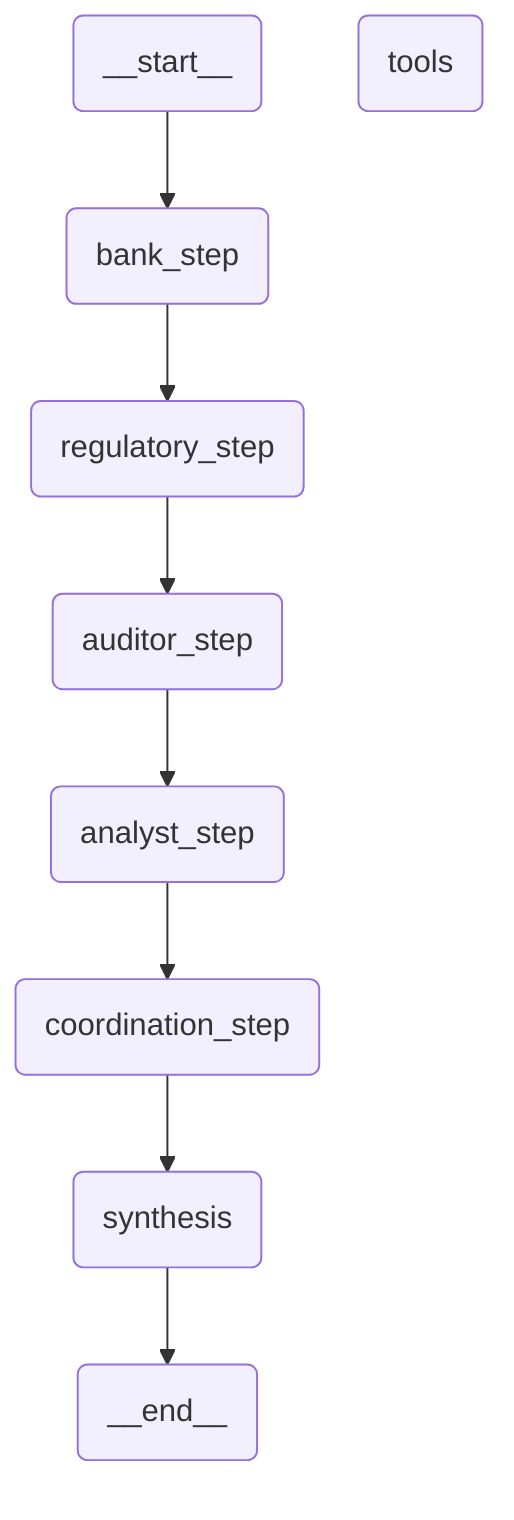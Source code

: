 ---
config:
  flowchart:
    curve: linear
---
graph TD;
	__start__(<p>__start__</p>)
	bank_step(bank_step)
	regulatory_step(regulatory_step)
	auditor_step(auditor_step)
	analyst_step(analyst_step)
	coordination_step(coordination_step)
	synthesis(synthesis)
	tools(tools)
	__end__(<p>__end__</p>)
	__start__ --> bank_step;
	analyst_step --> coordination_step;
	auditor_step --> analyst_step;
	bank_step --> regulatory_step;
	coordination_step --> synthesis;
	regulatory_step --> auditor_step;
	synthesis --> __end__;
	classDef default fill:#f2f0ff,line-height:1.2
	classDef first fill-opacity:0
	classDef last fill:#bfb6fc
